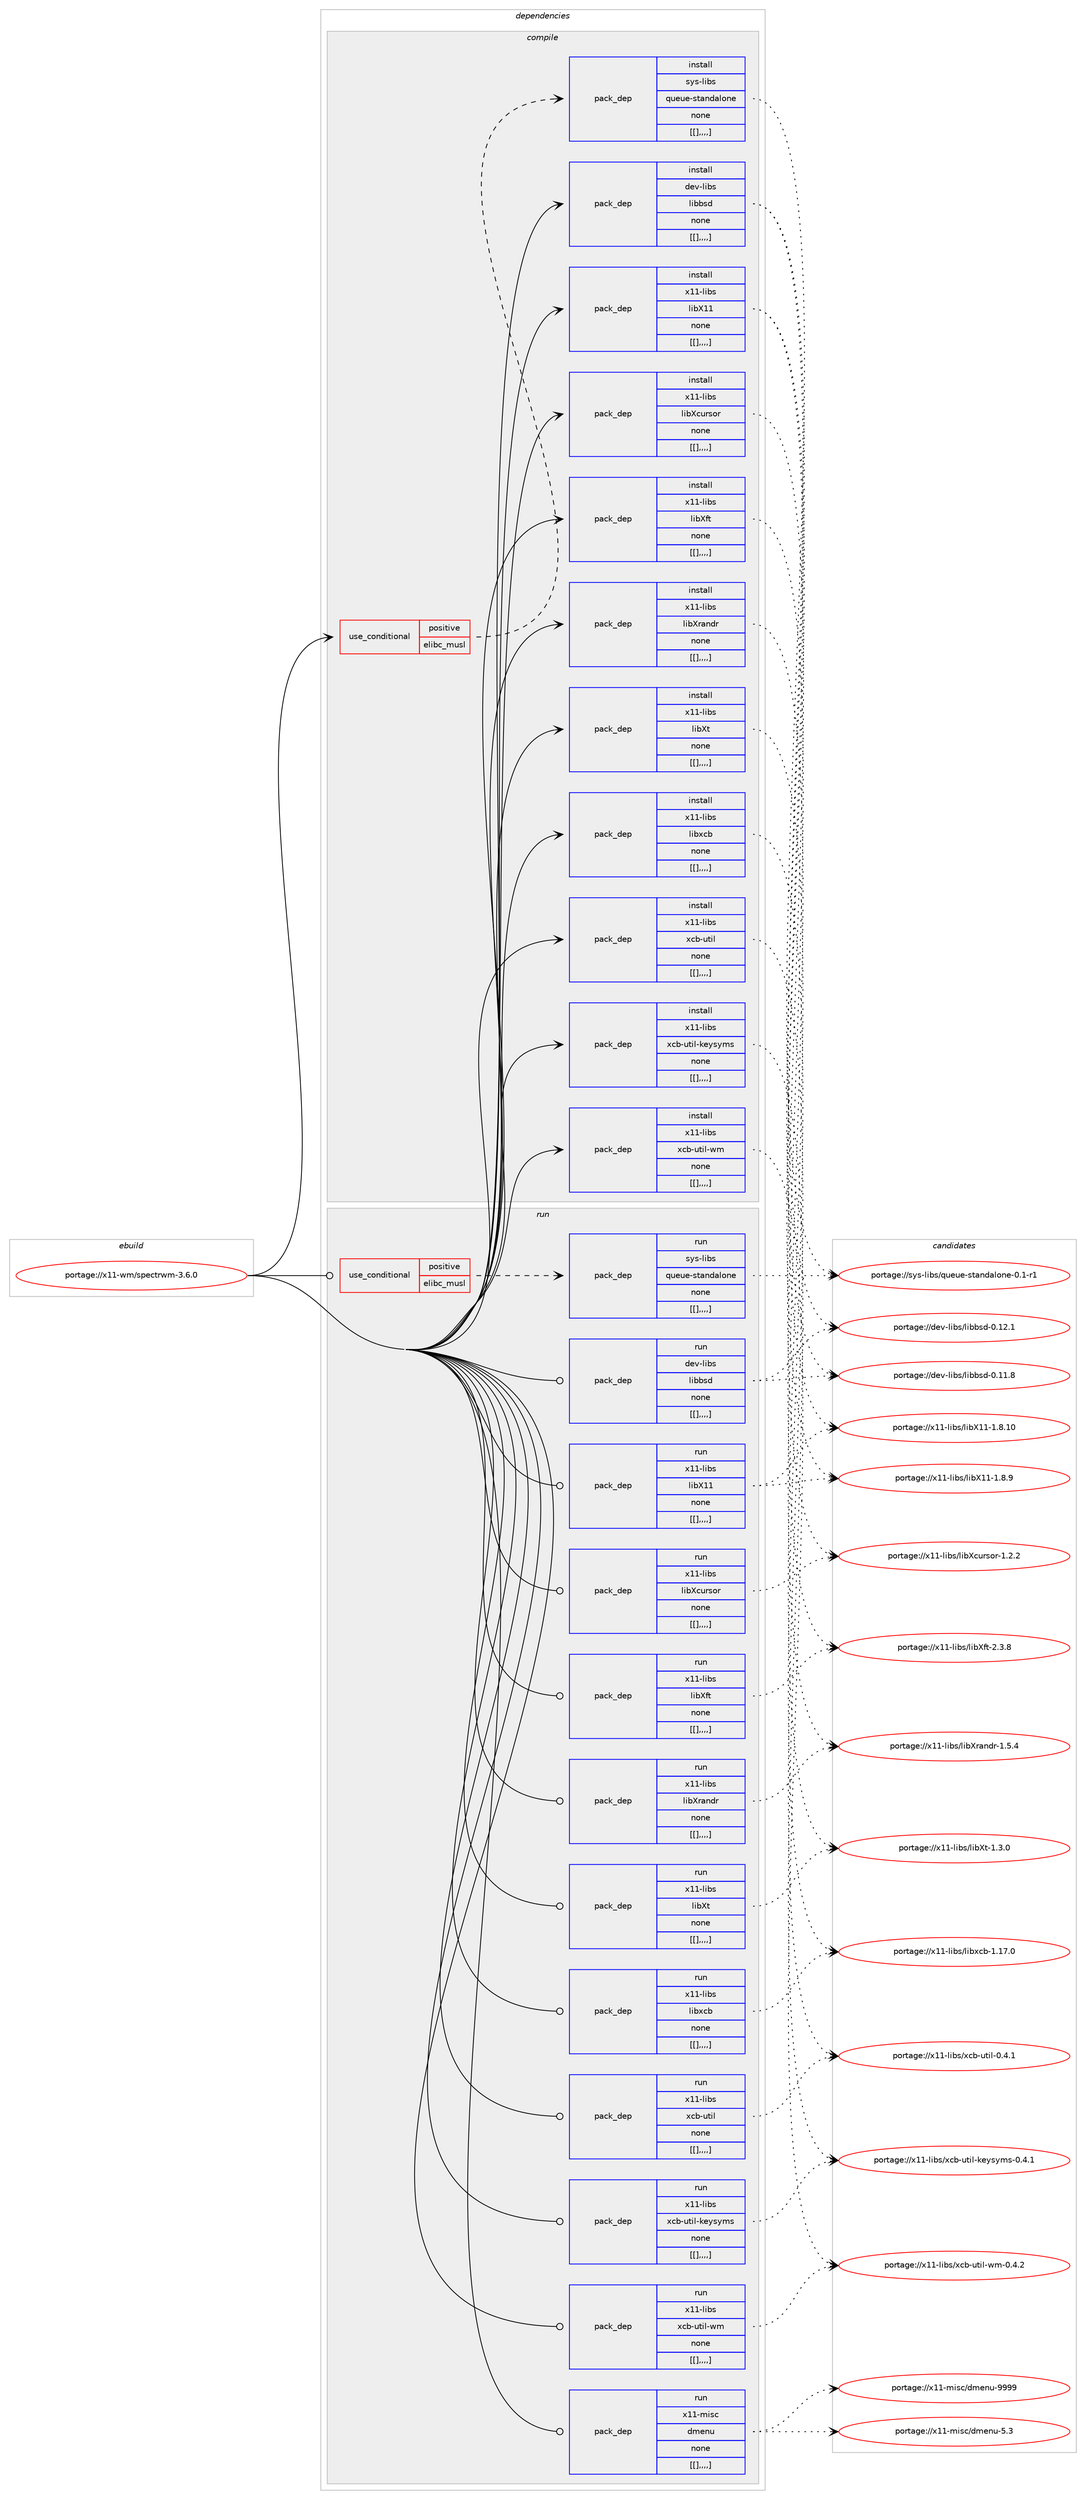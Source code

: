 digraph prolog {

# *************
# Graph options
# *************

newrank=true;
concentrate=true;
compound=true;
graph [rankdir=LR,fontname=Helvetica,fontsize=10,ranksep=1.5];#, ranksep=2.5, nodesep=0.2];
edge  [arrowhead=vee];
node  [fontname=Helvetica,fontsize=10];

# **********
# The ebuild
# **********

subgraph cluster_leftcol {
color=gray;
label=<<i>ebuild</i>>;
id [label="portage://x11-wm/spectrwm-3.6.0", color=red, width=4, href="../x11-wm/spectrwm-3.6.0.svg"];
}

# ****************
# The dependencies
# ****************

subgraph cluster_midcol {
color=gray;
label=<<i>dependencies</i>>;
subgraph cluster_compile {
fillcolor="#eeeeee";
style=filled;
label=<<i>compile</i>>;
subgraph cond129133 {
dependency484797 [label=<<TABLE BORDER="0" CELLBORDER="1" CELLSPACING="0" CELLPADDING="4"><TR><TD ROWSPAN="3" CELLPADDING="10">use_conditional</TD></TR><TR><TD>positive</TD></TR><TR><TD>elibc_musl</TD></TR></TABLE>>, shape=none, color=red];
subgraph pack352192 {
dependency484798 [label=<<TABLE BORDER="0" CELLBORDER="1" CELLSPACING="0" CELLPADDING="4" WIDTH="220"><TR><TD ROWSPAN="6" CELLPADDING="30">pack_dep</TD></TR><TR><TD WIDTH="110">install</TD></TR><TR><TD>sys-libs</TD></TR><TR><TD>queue-standalone</TD></TR><TR><TD>none</TD></TR><TR><TD>[[],,,,]</TD></TR></TABLE>>, shape=none, color=blue];
}
dependency484797:e -> dependency484798:w [weight=20,style="dashed",arrowhead="vee"];
}
id:e -> dependency484797:w [weight=20,style="solid",arrowhead="vee"];
subgraph pack352193 {
dependency484799 [label=<<TABLE BORDER="0" CELLBORDER="1" CELLSPACING="0" CELLPADDING="4" WIDTH="220"><TR><TD ROWSPAN="6" CELLPADDING="30">pack_dep</TD></TR><TR><TD WIDTH="110">install</TD></TR><TR><TD>dev-libs</TD></TR><TR><TD>libbsd</TD></TR><TR><TD>none</TD></TR><TR><TD>[[],,,,]</TD></TR></TABLE>>, shape=none, color=blue];
}
id:e -> dependency484799:w [weight=20,style="solid",arrowhead="vee"];
subgraph pack352194 {
dependency484800 [label=<<TABLE BORDER="0" CELLBORDER="1" CELLSPACING="0" CELLPADDING="4" WIDTH="220"><TR><TD ROWSPAN="6" CELLPADDING="30">pack_dep</TD></TR><TR><TD WIDTH="110">install</TD></TR><TR><TD>x11-libs</TD></TR><TR><TD>libX11</TD></TR><TR><TD>none</TD></TR><TR><TD>[[],,,,]</TD></TR></TABLE>>, shape=none, color=blue];
}
id:e -> dependency484800:w [weight=20,style="solid",arrowhead="vee"];
subgraph pack352195 {
dependency484801 [label=<<TABLE BORDER="0" CELLBORDER="1" CELLSPACING="0" CELLPADDING="4" WIDTH="220"><TR><TD ROWSPAN="6" CELLPADDING="30">pack_dep</TD></TR><TR><TD WIDTH="110">install</TD></TR><TR><TD>x11-libs</TD></TR><TR><TD>libXcursor</TD></TR><TR><TD>none</TD></TR><TR><TD>[[],,,,]</TD></TR></TABLE>>, shape=none, color=blue];
}
id:e -> dependency484801:w [weight=20,style="solid",arrowhead="vee"];
subgraph pack352196 {
dependency484802 [label=<<TABLE BORDER="0" CELLBORDER="1" CELLSPACING="0" CELLPADDING="4" WIDTH="220"><TR><TD ROWSPAN="6" CELLPADDING="30">pack_dep</TD></TR><TR><TD WIDTH="110">install</TD></TR><TR><TD>x11-libs</TD></TR><TR><TD>libXft</TD></TR><TR><TD>none</TD></TR><TR><TD>[[],,,,]</TD></TR></TABLE>>, shape=none, color=blue];
}
id:e -> dependency484802:w [weight=20,style="solid",arrowhead="vee"];
subgraph pack352197 {
dependency484803 [label=<<TABLE BORDER="0" CELLBORDER="1" CELLSPACING="0" CELLPADDING="4" WIDTH="220"><TR><TD ROWSPAN="6" CELLPADDING="30">pack_dep</TD></TR><TR><TD WIDTH="110">install</TD></TR><TR><TD>x11-libs</TD></TR><TR><TD>libXrandr</TD></TR><TR><TD>none</TD></TR><TR><TD>[[],,,,]</TD></TR></TABLE>>, shape=none, color=blue];
}
id:e -> dependency484803:w [weight=20,style="solid",arrowhead="vee"];
subgraph pack352198 {
dependency484804 [label=<<TABLE BORDER="0" CELLBORDER="1" CELLSPACING="0" CELLPADDING="4" WIDTH="220"><TR><TD ROWSPAN="6" CELLPADDING="30">pack_dep</TD></TR><TR><TD WIDTH="110">install</TD></TR><TR><TD>x11-libs</TD></TR><TR><TD>libXt</TD></TR><TR><TD>none</TD></TR><TR><TD>[[],,,,]</TD></TR></TABLE>>, shape=none, color=blue];
}
id:e -> dependency484804:w [weight=20,style="solid",arrowhead="vee"];
subgraph pack352199 {
dependency484805 [label=<<TABLE BORDER="0" CELLBORDER="1" CELLSPACING="0" CELLPADDING="4" WIDTH="220"><TR><TD ROWSPAN="6" CELLPADDING="30">pack_dep</TD></TR><TR><TD WIDTH="110">install</TD></TR><TR><TD>x11-libs</TD></TR><TR><TD>libxcb</TD></TR><TR><TD>none</TD></TR><TR><TD>[[],,,,]</TD></TR></TABLE>>, shape=none, color=blue];
}
id:e -> dependency484805:w [weight=20,style="solid",arrowhead="vee"];
subgraph pack352200 {
dependency484806 [label=<<TABLE BORDER="0" CELLBORDER="1" CELLSPACING="0" CELLPADDING="4" WIDTH="220"><TR><TD ROWSPAN="6" CELLPADDING="30">pack_dep</TD></TR><TR><TD WIDTH="110">install</TD></TR><TR><TD>x11-libs</TD></TR><TR><TD>xcb-util</TD></TR><TR><TD>none</TD></TR><TR><TD>[[],,,,]</TD></TR></TABLE>>, shape=none, color=blue];
}
id:e -> dependency484806:w [weight=20,style="solid",arrowhead="vee"];
subgraph pack352201 {
dependency484807 [label=<<TABLE BORDER="0" CELLBORDER="1" CELLSPACING="0" CELLPADDING="4" WIDTH="220"><TR><TD ROWSPAN="6" CELLPADDING="30">pack_dep</TD></TR><TR><TD WIDTH="110">install</TD></TR><TR><TD>x11-libs</TD></TR><TR><TD>xcb-util-keysyms</TD></TR><TR><TD>none</TD></TR><TR><TD>[[],,,,]</TD></TR></TABLE>>, shape=none, color=blue];
}
id:e -> dependency484807:w [weight=20,style="solid",arrowhead="vee"];
subgraph pack352202 {
dependency484808 [label=<<TABLE BORDER="0" CELLBORDER="1" CELLSPACING="0" CELLPADDING="4" WIDTH="220"><TR><TD ROWSPAN="6" CELLPADDING="30">pack_dep</TD></TR><TR><TD WIDTH="110">install</TD></TR><TR><TD>x11-libs</TD></TR><TR><TD>xcb-util-wm</TD></TR><TR><TD>none</TD></TR><TR><TD>[[],,,,]</TD></TR></TABLE>>, shape=none, color=blue];
}
id:e -> dependency484808:w [weight=20,style="solid",arrowhead="vee"];
}
subgraph cluster_compileandrun {
fillcolor="#eeeeee";
style=filled;
label=<<i>compile and run</i>>;
}
subgraph cluster_run {
fillcolor="#eeeeee";
style=filled;
label=<<i>run</i>>;
subgraph cond129134 {
dependency484809 [label=<<TABLE BORDER="0" CELLBORDER="1" CELLSPACING="0" CELLPADDING="4"><TR><TD ROWSPAN="3" CELLPADDING="10">use_conditional</TD></TR><TR><TD>positive</TD></TR><TR><TD>elibc_musl</TD></TR></TABLE>>, shape=none, color=red];
subgraph pack352203 {
dependency484810 [label=<<TABLE BORDER="0" CELLBORDER="1" CELLSPACING="0" CELLPADDING="4" WIDTH="220"><TR><TD ROWSPAN="6" CELLPADDING="30">pack_dep</TD></TR><TR><TD WIDTH="110">run</TD></TR><TR><TD>sys-libs</TD></TR><TR><TD>queue-standalone</TD></TR><TR><TD>none</TD></TR><TR><TD>[[],,,,]</TD></TR></TABLE>>, shape=none, color=blue];
}
dependency484809:e -> dependency484810:w [weight=20,style="dashed",arrowhead="vee"];
}
id:e -> dependency484809:w [weight=20,style="solid",arrowhead="odot"];
subgraph pack352204 {
dependency484811 [label=<<TABLE BORDER="0" CELLBORDER="1" CELLSPACING="0" CELLPADDING="4" WIDTH="220"><TR><TD ROWSPAN="6" CELLPADDING="30">pack_dep</TD></TR><TR><TD WIDTH="110">run</TD></TR><TR><TD>dev-libs</TD></TR><TR><TD>libbsd</TD></TR><TR><TD>none</TD></TR><TR><TD>[[],,,,]</TD></TR></TABLE>>, shape=none, color=blue];
}
id:e -> dependency484811:w [weight=20,style="solid",arrowhead="odot"];
subgraph pack352205 {
dependency484812 [label=<<TABLE BORDER="0" CELLBORDER="1" CELLSPACING="0" CELLPADDING="4" WIDTH="220"><TR><TD ROWSPAN="6" CELLPADDING="30">pack_dep</TD></TR><TR><TD WIDTH="110">run</TD></TR><TR><TD>x11-libs</TD></TR><TR><TD>libX11</TD></TR><TR><TD>none</TD></TR><TR><TD>[[],,,,]</TD></TR></TABLE>>, shape=none, color=blue];
}
id:e -> dependency484812:w [weight=20,style="solid",arrowhead="odot"];
subgraph pack352206 {
dependency484813 [label=<<TABLE BORDER="0" CELLBORDER="1" CELLSPACING="0" CELLPADDING="4" WIDTH="220"><TR><TD ROWSPAN="6" CELLPADDING="30">pack_dep</TD></TR><TR><TD WIDTH="110">run</TD></TR><TR><TD>x11-libs</TD></TR><TR><TD>libXcursor</TD></TR><TR><TD>none</TD></TR><TR><TD>[[],,,,]</TD></TR></TABLE>>, shape=none, color=blue];
}
id:e -> dependency484813:w [weight=20,style="solid",arrowhead="odot"];
subgraph pack352207 {
dependency484814 [label=<<TABLE BORDER="0" CELLBORDER="1" CELLSPACING="0" CELLPADDING="4" WIDTH="220"><TR><TD ROWSPAN="6" CELLPADDING="30">pack_dep</TD></TR><TR><TD WIDTH="110">run</TD></TR><TR><TD>x11-libs</TD></TR><TR><TD>libXft</TD></TR><TR><TD>none</TD></TR><TR><TD>[[],,,,]</TD></TR></TABLE>>, shape=none, color=blue];
}
id:e -> dependency484814:w [weight=20,style="solid",arrowhead="odot"];
subgraph pack352208 {
dependency484815 [label=<<TABLE BORDER="0" CELLBORDER="1" CELLSPACING="0" CELLPADDING="4" WIDTH="220"><TR><TD ROWSPAN="6" CELLPADDING="30">pack_dep</TD></TR><TR><TD WIDTH="110">run</TD></TR><TR><TD>x11-libs</TD></TR><TR><TD>libXrandr</TD></TR><TR><TD>none</TD></TR><TR><TD>[[],,,,]</TD></TR></TABLE>>, shape=none, color=blue];
}
id:e -> dependency484815:w [weight=20,style="solid",arrowhead="odot"];
subgraph pack352209 {
dependency484816 [label=<<TABLE BORDER="0" CELLBORDER="1" CELLSPACING="0" CELLPADDING="4" WIDTH="220"><TR><TD ROWSPAN="6" CELLPADDING="30">pack_dep</TD></TR><TR><TD WIDTH="110">run</TD></TR><TR><TD>x11-libs</TD></TR><TR><TD>libXt</TD></TR><TR><TD>none</TD></TR><TR><TD>[[],,,,]</TD></TR></TABLE>>, shape=none, color=blue];
}
id:e -> dependency484816:w [weight=20,style="solid",arrowhead="odot"];
subgraph pack352210 {
dependency484817 [label=<<TABLE BORDER="0" CELLBORDER="1" CELLSPACING="0" CELLPADDING="4" WIDTH="220"><TR><TD ROWSPAN="6" CELLPADDING="30">pack_dep</TD></TR><TR><TD WIDTH="110">run</TD></TR><TR><TD>x11-libs</TD></TR><TR><TD>libxcb</TD></TR><TR><TD>none</TD></TR><TR><TD>[[],,,,]</TD></TR></TABLE>>, shape=none, color=blue];
}
id:e -> dependency484817:w [weight=20,style="solid",arrowhead="odot"];
subgraph pack352211 {
dependency484818 [label=<<TABLE BORDER="0" CELLBORDER="1" CELLSPACING="0" CELLPADDING="4" WIDTH="220"><TR><TD ROWSPAN="6" CELLPADDING="30">pack_dep</TD></TR><TR><TD WIDTH="110">run</TD></TR><TR><TD>x11-libs</TD></TR><TR><TD>xcb-util</TD></TR><TR><TD>none</TD></TR><TR><TD>[[],,,,]</TD></TR></TABLE>>, shape=none, color=blue];
}
id:e -> dependency484818:w [weight=20,style="solid",arrowhead="odot"];
subgraph pack352212 {
dependency484819 [label=<<TABLE BORDER="0" CELLBORDER="1" CELLSPACING="0" CELLPADDING="4" WIDTH="220"><TR><TD ROWSPAN="6" CELLPADDING="30">pack_dep</TD></TR><TR><TD WIDTH="110">run</TD></TR><TR><TD>x11-libs</TD></TR><TR><TD>xcb-util-keysyms</TD></TR><TR><TD>none</TD></TR><TR><TD>[[],,,,]</TD></TR></TABLE>>, shape=none, color=blue];
}
id:e -> dependency484819:w [weight=20,style="solid",arrowhead="odot"];
subgraph pack352213 {
dependency484820 [label=<<TABLE BORDER="0" CELLBORDER="1" CELLSPACING="0" CELLPADDING="4" WIDTH="220"><TR><TD ROWSPAN="6" CELLPADDING="30">pack_dep</TD></TR><TR><TD WIDTH="110">run</TD></TR><TR><TD>x11-libs</TD></TR><TR><TD>xcb-util-wm</TD></TR><TR><TD>none</TD></TR><TR><TD>[[],,,,]</TD></TR></TABLE>>, shape=none, color=blue];
}
id:e -> dependency484820:w [weight=20,style="solid",arrowhead="odot"];
subgraph pack352214 {
dependency484821 [label=<<TABLE BORDER="0" CELLBORDER="1" CELLSPACING="0" CELLPADDING="4" WIDTH="220"><TR><TD ROWSPAN="6" CELLPADDING="30">pack_dep</TD></TR><TR><TD WIDTH="110">run</TD></TR><TR><TD>x11-misc</TD></TR><TR><TD>dmenu</TD></TR><TR><TD>none</TD></TR><TR><TD>[[],,,,]</TD></TR></TABLE>>, shape=none, color=blue];
}
id:e -> dependency484821:w [weight=20,style="solid",arrowhead="odot"];
}
}

# **************
# The candidates
# **************

subgraph cluster_choices {
rank=same;
color=gray;
label=<<i>candidates</i>>;

subgraph choice352192 {
color=black;
nodesep=1;
choice115121115451081059811547113117101117101451151169711010097108111110101454846494511449 [label="portage://sys-libs/queue-standalone-0.1-r1", color=red, width=4,href="../sys-libs/queue-standalone-0.1-r1.svg"];
dependency484798:e -> choice115121115451081059811547113117101117101451151169711010097108111110101454846494511449:w [style=dotted,weight="100"];
}
subgraph choice352193 {
color=black;
nodesep=1;
choice100101118451081059811547108105989811510045484649504649 [label="portage://dev-libs/libbsd-0.12.1", color=red, width=4,href="../dev-libs/libbsd-0.12.1.svg"];
choice100101118451081059811547108105989811510045484649494656 [label="portage://dev-libs/libbsd-0.11.8", color=red, width=4,href="../dev-libs/libbsd-0.11.8.svg"];
dependency484799:e -> choice100101118451081059811547108105989811510045484649504649:w [style=dotted,weight="100"];
dependency484799:e -> choice100101118451081059811547108105989811510045484649494656:w [style=dotted,weight="100"];
}
subgraph choice352194 {
color=black;
nodesep=1;
choice12049494510810598115471081059888494945494656464948 [label="portage://x11-libs/libX11-1.8.10", color=red, width=4,href="../x11-libs/libX11-1.8.10.svg"];
choice120494945108105981154710810598884949454946564657 [label="portage://x11-libs/libX11-1.8.9", color=red, width=4,href="../x11-libs/libX11-1.8.9.svg"];
dependency484800:e -> choice12049494510810598115471081059888494945494656464948:w [style=dotted,weight="100"];
dependency484800:e -> choice120494945108105981154710810598884949454946564657:w [style=dotted,weight="100"];
}
subgraph choice352195 {
color=black;
nodesep=1;
choice1204949451081059811547108105988899117114115111114454946504650 [label="portage://x11-libs/libXcursor-1.2.2", color=red, width=4,href="../x11-libs/libXcursor-1.2.2.svg"];
dependency484801:e -> choice1204949451081059811547108105988899117114115111114454946504650:w [style=dotted,weight="100"];
}
subgraph choice352196 {
color=black;
nodesep=1;
choice12049494510810598115471081059888102116455046514656 [label="portage://x11-libs/libXft-2.3.8", color=red, width=4,href="../x11-libs/libXft-2.3.8.svg"];
dependency484802:e -> choice12049494510810598115471081059888102116455046514656:w [style=dotted,weight="100"];
}
subgraph choice352197 {
color=black;
nodesep=1;
choice1204949451081059811547108105988811497110100114454946534652 [label="portage://x11-libs/libXrandr-1.5.4", color=red, width=4,href="../x11-libs/libXrandr-1.5.4.svg"];
dependency484803:e -> choice1204949451081059811547108105988811497110100114454946534652:w [style=dotted,weight="100"];
}
subgraph choice352198 {
color=black;
nodesep=1;
choice12049494510810598115471081059888116454946514648 [label="portage://x11-libs/libXt-1.3.0", color=red, width=4,href="../x11-libs/libXt-1.3.0.svg"];
dependency484804:e -> choice12049494510810598115471081059888116454946514648:w [style=dotted,weight="100"];
}
subgraph choice352199 {
color=black;
nodesep=1;
choice120494945108105981154710810598120999845494649554648 [label="portage://x11-libs/libxcb-1.17.0", color=red, width=4,href="../x11-libs/libxcb-1.17.0.svg"];
dependency484805:e -> choice120494945108105981154710810598120999845494649554648:w [style=dotted,weight="100"];
}
subgraph choice352200 {
color=black;
nodesep=1;
choice1204949451081059811547120999845117116105108454846524649 [label="portage://x11-libs/xcb-util-0.4.1", color=red, width=4,href="../x11-libs/xcb-util-0.4.1.svg"];
dependency484806:e -> choice1204949451081059811547120999845117116105108454846524649:w [style=dotted,weight="100"];
}
subgraph choice352201 {
color=black;
nodesep=1;
choice120494945108105981154712099984511711610510845107101121115121109115454846524649 [label="portage://x11-libs/xcb-util-keysyms-0.4.1", color=red, width=4,href="../x11-libs/xcb-util-keysyms-0.4.1.svg"];
dependency484807:e -> choice120494945108105981154712099984511711610510845107101121115121109115454846524649:w [style=dotted,weight="100"];
}
subgraph choice352202 {
color=black;
nodesep=1;
choice120494945108105981154712099984511711610510845119109454846524650 [label="portage://x11-libs/xcb-util-wm-0.4.2", color=red, width=4,href="../x11-libs/xcb-util-wm-0.4.2.svg"];
dependency484808:e -> choice120494945108105981154712099984511711610510845119109454846524650:w [style=dotted,weight="100"];
}
subgraph choice352203 {
color=black;
nodesep=1;
choice115121115451081059811547113117101117101451151169711010097108111110101454846494511449 [label="portage://sys-libs/queue-standalone-0.1-r1", color=red, width=4,href="../sys-libs/queue-standalone-0.1-r1.svg"];
dependency484810:e -> choice115121115451081059811547113117101117101451151169711010097108111110101454846494511449:w [style=dotted,weight="100"];
}
subgraph choice352204 {
color=black;
nodesep=1;
choice100101118451081059811547108105989811510045484649504649 [label="portage://dev-libs/libbsd-0.12.1", color=red, width=4,href="../dev-libs/libbsd-0.12.1.svg"];
choice100101118451081059811547108105989811510045484649494656 [label="portage://dev-libs/libbsd-0.11.8", color=red, width=4,href="../dev-libs/libbsd-0.11.8.svg"];
dependency484811:e -> choice100101118451081059811547108105989811510045484649504649:w [style=dotted,weight="100"];
dependency484811:e -> choice100101118451081059811547108105989811510045484649494656:w [style=dotted,weight="100"];
}
subgraph choice352205 {
color=black;
nodesep=1;
choice12049494510810598115471081059888494945494656464948 [label="portage://x11-libs/libX11-1.8.10", color=red, width=4,href="../x11-libs/libX11-1.8.10.svg"];
choice120494945108105981154710810598884949454946564657 [label="portage://x11-libs/libX11-1.8.9", color=red, width=4,href="../x11-libs/libX11-1.8.9.svg"];
dependency484812:e -> choice12049494510810598115471081059888494945494656464948:w [style=dotted,weight="100"];
dependency484812:e -> choice120494945108105981154710810598884949454946564657:w [style=dotted,weight="100"];
}
subgraph choice352206 {
color=black;
nodesep=1;
choice1204949451081059811547108105988899117114115111114454946504650 [label="portage://x11-libs/libXcursor-1.2.2", color=red, width=4,href="../x11-libs/libXcursor-1.2.2.svg"];
dependency484813:e -> choice1204949451081059811547108105988899117114115111114454946504650:w [style=dotted,weight="100"];
}
subgraph choice352207 {
color=black;
nodesep=1;
choice12049494510810598115471081059888102116455046514656 [label="portage://x11-libs/libXft-2.3.8", color=red, width=4,href="../x11-libs/libXft-2.3.8.svg"];
dependency484814:e -> choice12049494510810598115471081059888102116455046514656:w [style=dotted,weight="100"];
}
subgraph choice352208 {
color=black;
nodesep=1;
choice1204949451081059811547108105988811497110100114454946534652 [label="portage://x11-libs/libXrandr-1.5.4", color=red, width=4,href="../x11-libs/libXrandr-1.5.4.svg"];
dependency484815:e -> choice1204949451081059811547108105988811497110100114454946534652:w [style=dotted,weight="100"];
}
subgraph choice352209 {
color=black;
nodesep=1;
choice12049494510810598115471081059888116454946514648 [label="portage://x11-libs/libXt-1.3.0", color=red, width=4,href="../x11-libs/libXt-1.3.0.svg"];
dependency484816:e -> choice12049494510810598115471081059888116454946514648:w [style=dotted,weight="100"];
}
subgraph choice352210 {
color=black;
nodesep=1;
choice120494945108105981154710810598120999845494649554648 [label="portage://x11-libs/libxcb-1.17.0", color=red, width=4,href="../x11-libs/libxcb-1.17.0.svg"];
dependency484817:e -> choice120494945108105981154710810598120999845494649554648:w [style=dotted,weight="100"];
}
subgraph choice352211 {
color=black;
nodesep=1;
choice1204949451081059811547120999845117116105108454846524649 [label="portage://x11-libs/xcb-util-0.4.1", color=red, width=4,href="../x11-libs/xcb-util-0.4.1.svg"];
dependency484818:e -> choice1204949451081059811547120999845117116105108454846524649:w [style=dotted,weight="100"];
}
subgraph choice352212 {
color=black;
nodesep=1;
choice120494945108105981154712099984511711610510845107101121115121109115454846524649 [label="portage://x11-libs/xcb-util-keysyms-0.4.1", color=red, width=4,href="../x11-libs/xcb-util-keysyms-0.4.1.svg"];
dependency484819:e -> choice120494945108105981154712099984511711610510845107101121115121109115454846524649:w [style=dotted,weight="100"];
}
subgraph choice352213 {
color=black;
nodesep=1;
choice120494945108105981154712099984511711610510845119109454846524650 [label="portage://x11-libs/xcb-util-wm-0.4.2", color=red, width=4,href="../x11-libs/xcb-util-wm-0.4.2.svg"];
dependency484820:e -> choice120494945108105981154712099984511711610510845119109454846524650:w [style=dotted,weight="100"];
}
subgraph choice352214 {
color=black;
nodesep=1;
choice12049494510910511599471001091011101174557575757 [label="portage://x11-misc/dmenu-9999", color=red, width=4,href="../x11-misc/dmenu-9999.svg"];
choice120494945109105115994710010910111011745534651 [label="portage://x11-misc/dmenu-5.3", color=red, width=4,href="../x11-misc/dmenu-5.3.svg"];
dependency484821:e -> choice12049494510910511599471001091011101174557575757:w [style=dotted,weight="100"];
dependency484821:e -> choice120494945109105115994710010910111011745534651:w [style=dotted,weight="100"];
}
}

}
